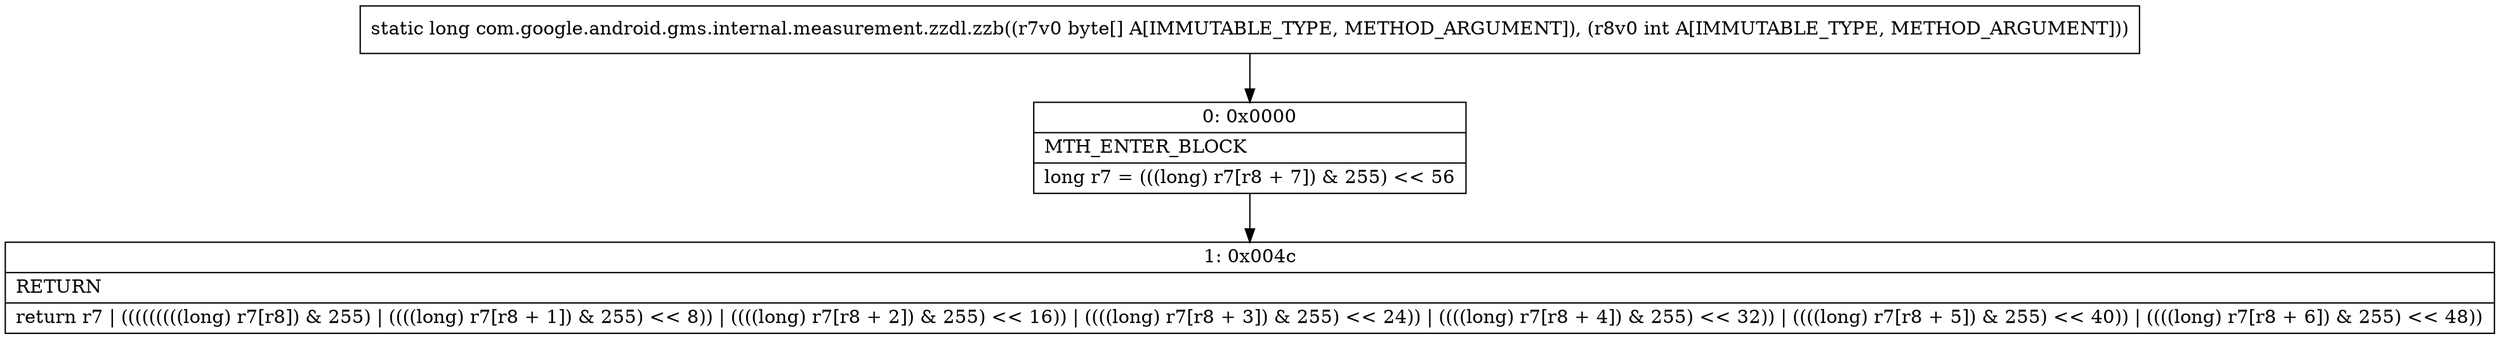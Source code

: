 digraph "CFG forcom.google.android.gms.internal.measurement.zzdl.zzb([BI)J" {
Node_0 [shape=record,label="{0\:\ 0x0000|MTH_ENTER_BLOCK\l|long r7 = (((long) r7[r8 + 7]) & 255) \<\< 56\l}"];
Node_1 [shape=record,label="{1\:\ 0x004c|RETURN\l|return r7 \| (((((((((long) r7[r8]) & 255) \| ((((long) r7[r8 + 1]) & 255) \<\< 8)) \| ((((long) r7[r8 + 2]) & 255) \<\< 16)) \| ((((long) r7[r8 + 3]) & 255) \<\< 24)) \| ((((long) r7[r8 + 4]) & 255) \<\< 32)) \| ((((long) r7[r8 + 5]) & 255) \<\< 40)) \| ((((long) r7[r8 + 6]) & 255) \<\< 48))\l}"];
MethodNode[shape=record,label="{static long com.google.android.gms.internal.measurement.zzdl.zzb((r7v0 byte[] A[IMMUTABLE_TYPE, METHOD_ARGUMENT]), (r8v0 int A[IMMUTABLE_TYPE, METHOD_ARGUMENT])) }"];
MethodNode -> Node_0;
Node_0 -> Node_1;
}

